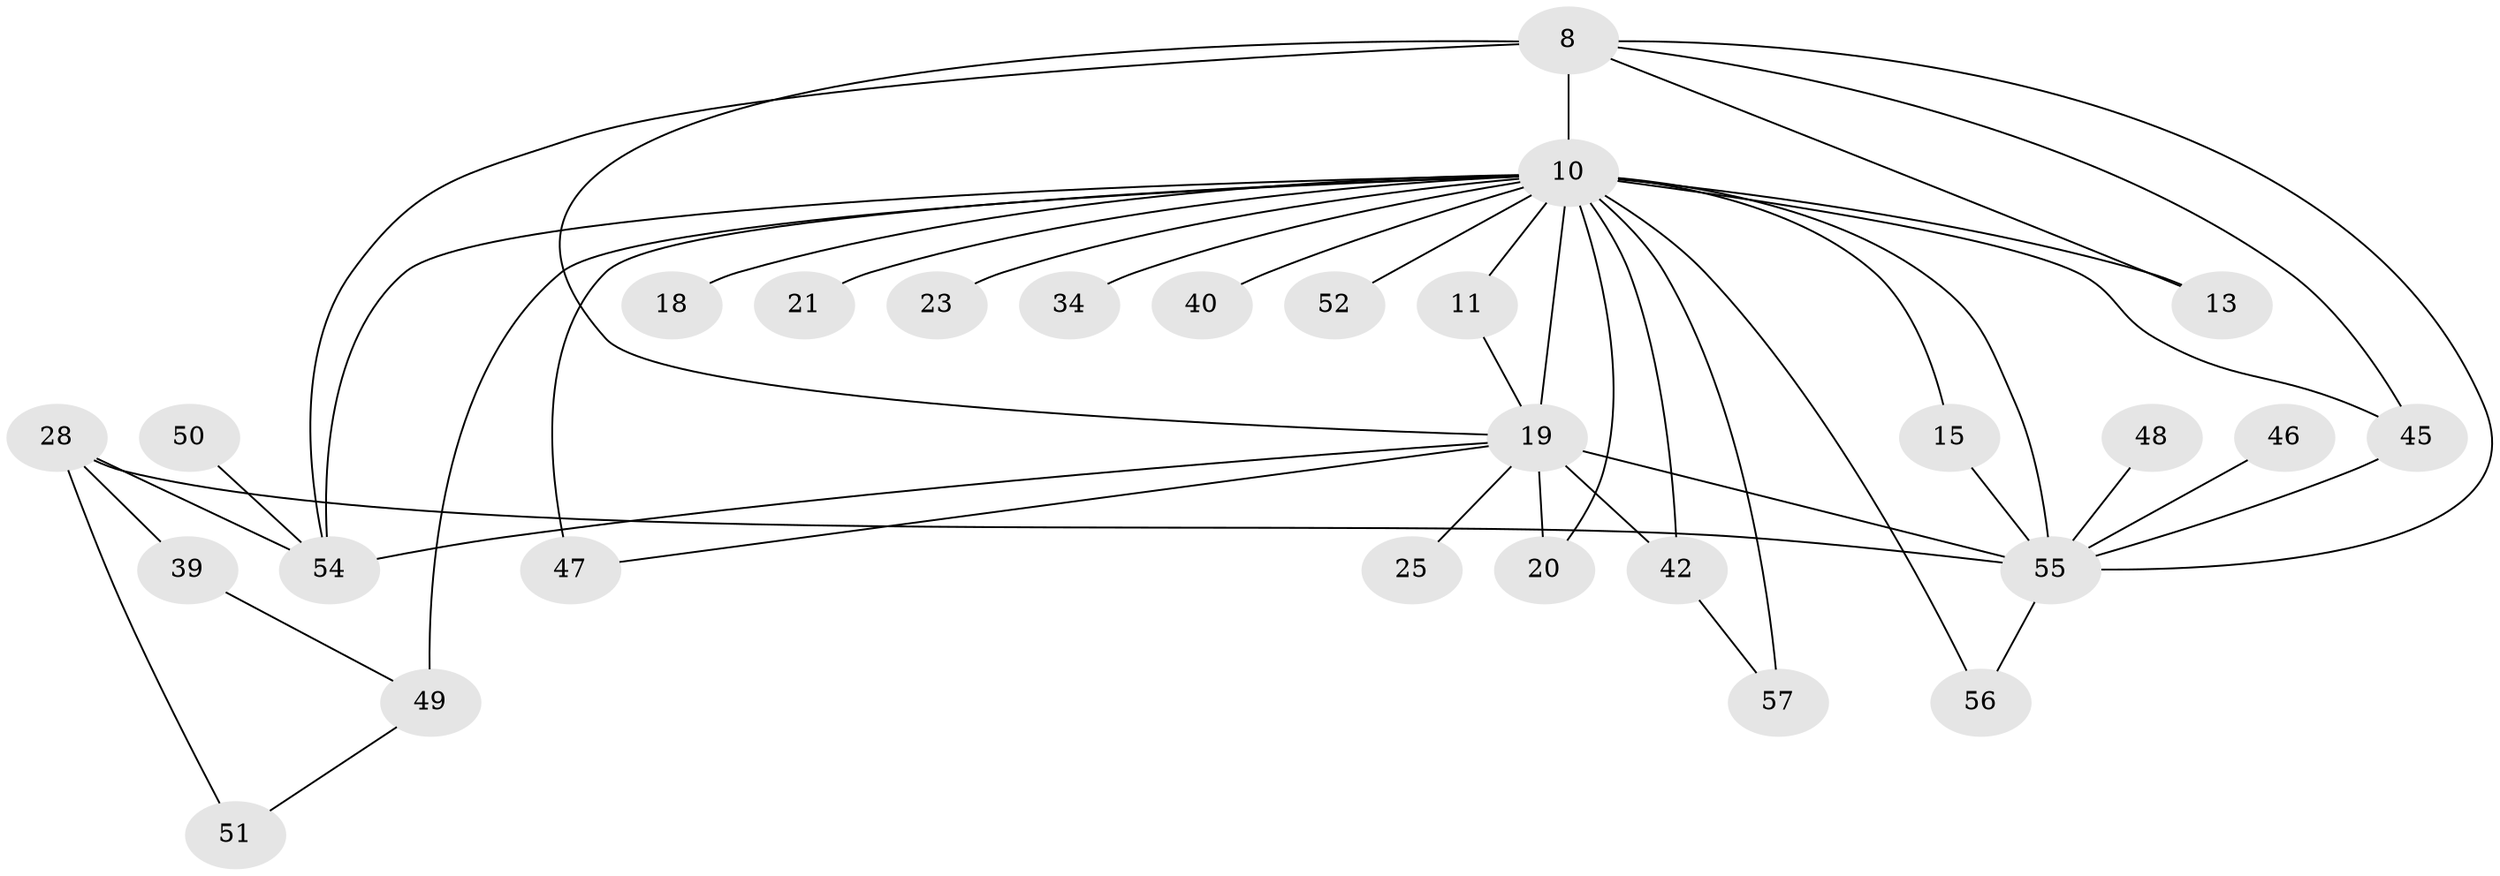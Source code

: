 // original degree distribution, {14: 0.03508771929824561, 15: 0.017543859649122806, 17: 0.017543859649122806, 13: 0.03508771929824561, 22: 0.017543859649122806, 10: 0.017543859649122806, 16: 0.017543859649122806, 20: 0.017543859649122806, 2: 0.5263157894736842, 3: 0.15789473684210525, 5: 0.05263157894736842, 6: 0.017543859649122806, 4: 0.07017543859649122}
// Generated by graph-tools (version 1.1) at 2025/43/03/09/25 04:43:19]
// undirected, 28 vertices, 45 edges
graph export_dot {
graph [start="1"]
  node [color=gray90,style=filled];
  8 [super="+7"];
  10 [super="+6+3"];
  11;
  13;
  15;
  18;
  19 [super="+14+5"];
  20;
  21;
  23;
  25;
  28 [super="+26"];
  34;
  39;
  40;
  42 [super="+27"];
  45 [super="+44+41"];
  46;
  47 [super="+12+16"];
  48;
  49 [super="+17+30"];
  50;
  51;
  52;
  54 [super="+43+53+36"];
  55 [super="+35+9"];
  56;
  57 [super="+37+32"];
  8 -- 10 [weight=8];
  8 -- 13;
  8 -- 19 [weight=5];
  8 -- 55 [weight=4];
  8 -- 45;
  8 -- 54 [weight=2];
  10 -- 20;
  10 -- 40 [weight=2];
  10 -- 49 [weight=4];
  10 -- 52 [weight=2];
  10 -- 57 [weight=4];
  10 -- 11;
  10 -- 13;
  10 -- 15;
  10 -- 21 [weight=2];
  10 -- 23 [weight=2];
  10 -- 56;
  10 -- 47 [weight=3];
  10 -- 19 [weight=9];
  10 -- 55 [weight=9];
  10 -- 45;
  10 -- 54 [weight=5];
  10 -- 34 [weight=2];
  10 -- 18;
  10 -- 42;
  11 -- 19;
  15 -- 55;
  19 -- 47;
  19 -- 20;
  19 -- 25 [weight=2];
  19 -- 55 [weight=5];
  19 -- 54;
  19 -- 42 [weight=2];
  28 -- 51;
  28 -- 39;
  28 -- 55 [weight=3];
  28 -- 54 [weight=2];
  39 -- 49;
  42 -- 57;
  45 -- 55 [weight=2];
  46 -- 55 [weight=2];
  48 -- 55;
  49 -- 51;
  50 -- 54;
  55 -- 56;
}
